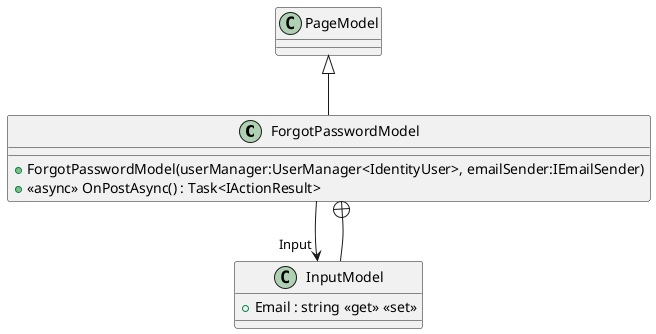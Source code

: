 @startuml
class ForgotPasswordModel {
    + ForgotPasswordModel(userManager:UserManager<IdentityUser>, emailSender:IEmailSender)
    + <<async>> OnPostAsync() : Task<IActionResult>
}
class InputModel {
    + Email : string <<get>> <<set>>
}
PageModel <|-- ForgotPasswordModel
ForgotPasswordModel --> "Input" InputModel
ForgotPasswordModel +-- InputModel
@enduml
